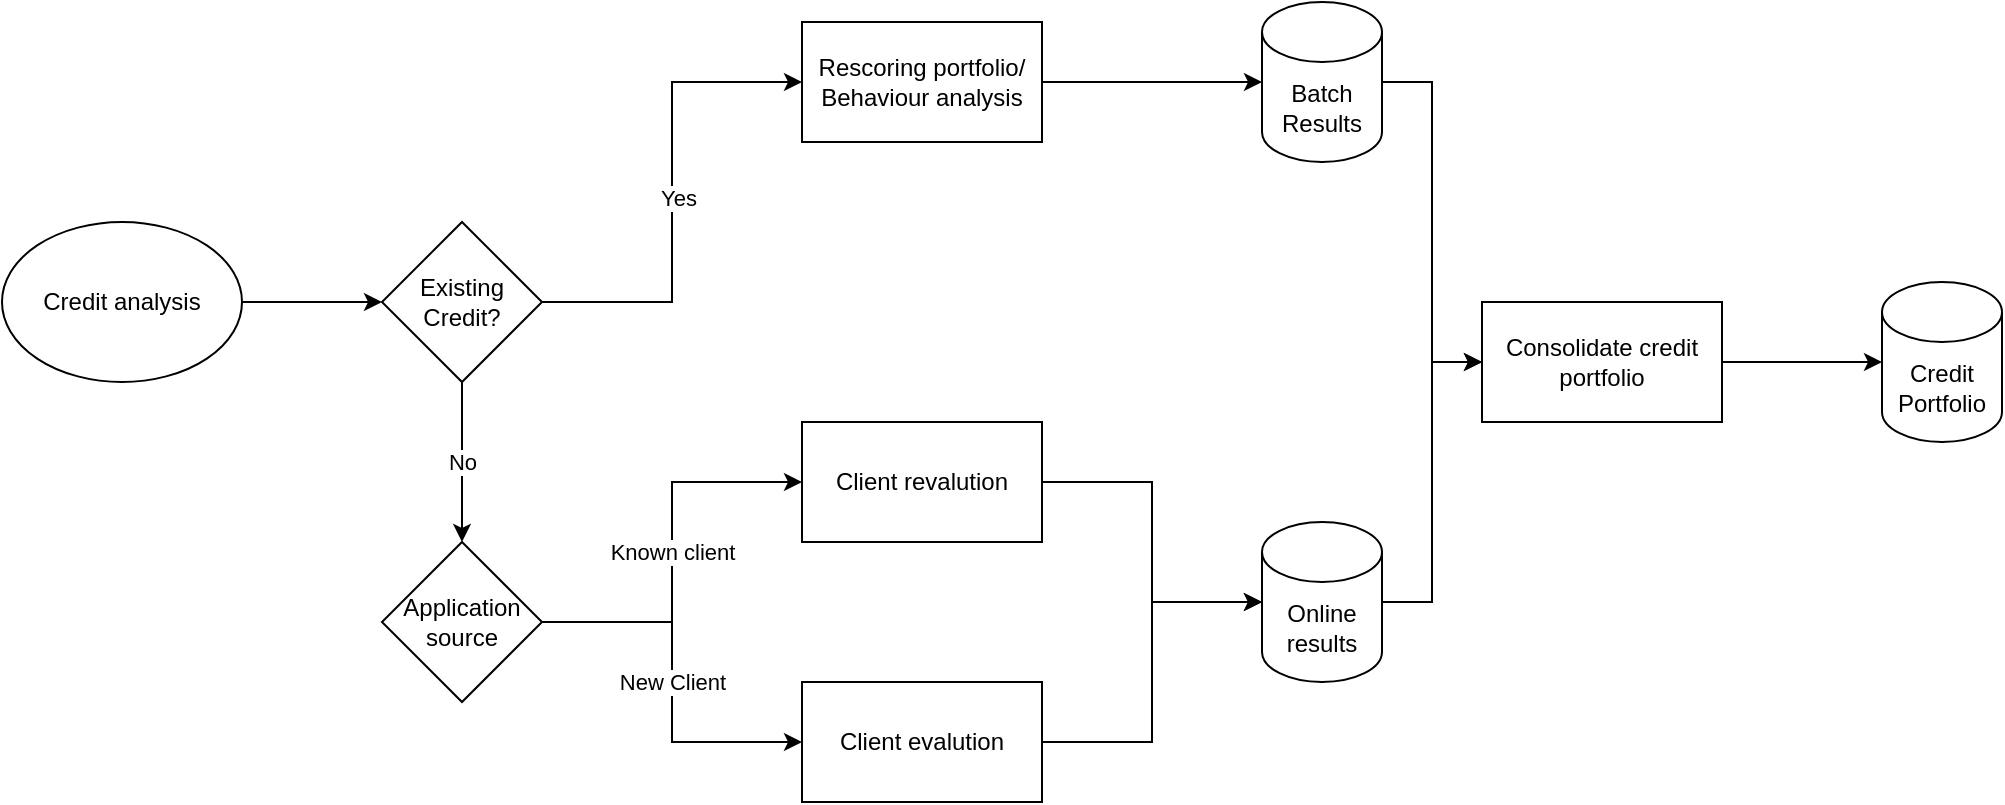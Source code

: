 <mxfile version="26.0.2">
  <diagram name="Page-1" id="42789a77-a242-8287-6e28-9cd8cfd52e62">
    <mxGraphModel dx="855" dy="483" grid="1" gridSize="10" guides="1" tooltips="1" connect="1" arrows="1" fold="1" page="1" pageScale="1" pageWidth="1100" pageHeight="850" background="none" math="0" shadow="0">
      <root>
        <mxCell id="0" />
        <mxCell id="1" parent="0" />
        <mxCell id="2Ren05nBFYA0H8QlB7UZ-4" style="edgeStyle=orthogonalEdgeStyle;rounded=0;orthogonalLoop=1;jettySize=auto;html=1;entryX=0;entryY=0.5;entryDx=0;entryDy=0;" edge="1" parent="1" source="2Ren05nBFYA0H8QlB7UZ-1" target="2Ren05nBFYA0H8QlB7UZ-2">
          <mxGeometry relative="1" as="geometry" />
        </mxCell>
        <mxCell id="2Ren05nBFYA0H8QlB7UZ-1" value="Credit analysis" style="ellipse;whiteSpace=wrap;html=1;" vertex="1" parent="1">
          <mxGeometry x="70" y="230" width="120" height="80" as="geometry" />
        </mxCell>
        <mxCell id="2Ren05nBFYA0H8QlB7UZ-6" style="edgeStyle=orthogonalEdgeStyle;rounded=0;orthogonalLoop=1;jettySize=auto;html=1;entryX=0;entryY=0.5;entryDx=0;entryDy=0;" edge="1" parent="1" source="2Ren05nBFYA0H8QlB7UZ-2" target="2Ren05nBFYA0H8QlB7UZ-5">
          <mxGeometry relative="1" as="geometry" />
        </mxCell>
        <mxCell id="2Ren05nBFYA0H8QlB7UZ-7" value="Yes" style="edgeLabel;html=1;align=center;verticalAlign=middle;resizable=0;points=[];" vertex="1" connectable="0" parent="2Ren05nBFYA0H8QlB7UZ-6">
          <mxGeometry x="-0.021" y="-3" relative="1" as="geometry">
            <mxPoint as="offset" />
          </mxGeometry>
        </mxCell>
        <mxCell id="2Ren05nBFYA0H8QlB7UZ-19" value="No" style="edgeStyle=orthogonalEdgeStyle;rounded=0;orthogonalLoop=1;jettySize=auto;html=1;entryX=0.5;entryY=0;entryDx=0;entryDy=0;" edge="1" parent="1" source="2Ren05nBFYA0H8QlB7UZ-2" target="2Ren05nBFYA0H8QlB7UZ-10">
          <mxGeometry relative="1" as="geometry" />
        </mxCell>
        <mxCell id="2Ren05nBFYA0H8QlB7UZ-2" value="Existing&lt;br&gt;Credit?" style="rhombus;whiteSpace=wrap;html=1;" vertex="1" parent="1">
          <mxGeometry x="260" y="230" width="80" height="80" as="geometry" />
        </mxCell>
        <mxCell id="2Ren05nBFYA0H8QlB7UZ-9" style="edgeStyle=orthogonalEdgeStyle;rounded=0;orthogonalLoop=1;jettySize=auto;html=1;" edge="1" parent="1" source="2Ren05nBFYA0H8QlB7UZ-5" target="2Ren05nBFYA0H8QlB7UZ-8">
          <mxGeometry relative="1" as="geometry" />
        </mxCell>
        <mxCell id="2Ren05nBFYA0H8QlB7UZ-5" value="Rescoring portfolio/&lt;div&gt;Behaviour analysis&lt;/div&gt;" style="rounded=0;whiteSpace=wrap;html=1;" vertex="1" parent="1">
          <mxGeometry x="470" y="130" width="120" height="60" as="geometry" />
        </mxCell>
        <mxCell id="2Ren05nBFYA0H8QlB7UZ-24" style="edgeStyle=orthogonalEdgeStyle;rounded=0;orthogonalLoop=1;jettySize=auto;html=1;entryX=0;entryY=0.5;entryDx=0;entryDy=0;" edge="1" parent="1" source="2Ren05nBFYA0H8QlB7UZ-8" target="2Ren05nBFYA0H8QlB7UZ-23">
          <mxGeometry relative="1" as="geometry" />
        </mxCell>
        <mxCell id="2Ren05nBFYA0H8QlB7UZ-8" value="Batch Results" style="shape=cylinder3;whiteSpace=wrap;html=1;boundedLbl=1;backgroundOutline=1;size=15;" vertex="1" parent="1">
          <mxGeometry x="700" y="120" width="60" height="80" as="geometry" />
        </mxCell>
        <mxCell id="2Ren05nBFYA0H8QlB7UZ-16" value="New Client" style="edgeStyle=orthogonalEdgeStyle;rounded=0;orthogonalLoop=1;jettySize=auto;html=1;entryX=0;entryY=0.5;entryDx=0;entryDy=0;" edge="1" parent="1" source="2Ren05nBFYA0H8QlB7UZ-10" target="2Ren05nBFYA0H8QlB7UZ-13">
          <mxGeometry relative="1" as="geometry" />
        </mxCell>
        <mxCell id="2Ren05nBFYA0H8QlB7UZ-17" value="Known client" style="edgeStyle=orthogonalEdgeStyle;rounded=0;orthogonalLoop=1;jettySize=auto;html=1;" edge="1" parent="1" source="2Ren05nBFYA0H8QlB7UZ-10" target="2Ren05nBFYA0H8QlB7UZ-12">
          <mxGeometry relative="1" as="geometry">
            <mxPoint as="offset" />
          </mxGeometry>
        </mxCell>
        <mxCell id="2Ren05nBFYA0H8QlB7UZ-10" value="Application source" style="rhombus;whiteSpace=wrap;html=1;" vertex="1" parent="1">
          <mxGeometry x="260" y="390" width="80" height="80" as="geometry" />
        </mxCell>
        <mxCell id="2Ren05nBFYA0H8QlB7UZ-21" style="edgeStyle=orthogonalEdgeStyle;rounded=0;orthogonalLoop=1;jettySize=auto;html=1;" edge="1" parent="1" source="2Ren05nBFYA0H8QlB7UZ-12" target="2Ren05nBFYA0H8QlB7UZ-20">
          <mxGeometry relative="1" as="geometry" />
        </mxCell>
        <mxCell id="2Ren05nBFYA0H8QlB7UZ-12" value="Client revalution" style="rounded=0;whiteSpace=wrap;html=1;" vertex="1" parent="1">
          <mxGeometry x="470" y="330" width="120" height="60" as="geometry" />
        </mxCell>
        <mxCell id="2Ren05nBFYA0H8QlB7UZ-13" value="Client evalution" style="rounded=0;whiteSpace=wrap;html=1;" vertex="1" parent="1">
          <mxGeometry x="470" y="460" width="120" height="60" as="geometry" />
        </mxCell>
        <mxCell id="2Ren05nBFYA0H8QlB7UZ-25" style="edgeStyle=orthogonalEdgeStyle;rounded=0;orthogonalLoop=1;jettySize=auto;html=1;entryX=0;entryY=0.5;entryDx=0;entryDy=0;" edge="1" parent="1" source="2Ren05nBFYA0H8QlB7UZ-20" target="2Ren05nBFYA0H8QlB7UZ-23">
          <mxGeometry relative="1" as="geometry" />
        </mxCell>
        <mxCell id="2Ren05nBFYA0H8QlB7UZ-20" value="Online results" style="shape=cylinder3;whiteSpace=wrap;html=1;boundedLbl=1;backgroundOutline=1;size=15;" vertex="1" parent="1">
          <mxGeometry x="700" y="380" width="60" height="80" as="geometry" />
        </mxCell>
        <mxCell id="2Ren05nBFYA0H8QlB7UZ-22" style="edgeStyle=orthogonalEdgeStyle;rounded=0;orthogonalLoop=1;jettySize=auto;html=1;entryX=0;entryY=0.5;entryDx=0;entryDy=0;entryPerimeter=0;" edge="1" parent="1" source="2Ren05nBFYA0H8QlB7UZ-13" target="2Ren05nBFYA0H8QlB7UZ-20">
          <mxGeometry relative="1" as="geometry" />
        </mxCell>
        <mxCell id="2Ren05nBFYA0H8QlB7UZ-23" value="Consolidate credit portfolio" style="rounded=0;whiteSpace=wrap;html=1;" vertex="1" parent="1">
          <mxGeometry x="810" y="270" width="120" height="60" as="geometry" />
        </mxCell>
        <mxCell id="2Ren05nBFYA0H8QlB7UZ-26" value="Credit&lt;br&gt;Portfolio" style="shape=cylinder3;whiteSpace=wrap;html=1;boundedLbl=1;backgroundOutline=1;size=15;" vertex="1" parent="1">
          <mxGeometry x="1010" y="260" width="60" height="80" as="geometry" />
        </mxCell>
        <mxCell id="2Ren05nBFYA0H8QlB7UZ-27" style="edgeStyle=orthogonalEdgeStyle;rounded=0;orthogonalLoop=1;jettySize=auto;html=1;entryX=0;entryY=0.5;entryDx=0;entryDy=0;entryPerimeter=0;" edge="1" parent="1" source="2Ren05nBFYA0H8QlB7UZ-23" target="2Ren05nBFYA0H8QlB7UZ-26">
          <mxGeometry relative="1" as="geometry" />
        </mxCell>
      </root>
    </mxGraphModel>
  </diagram>
</mxfile>
